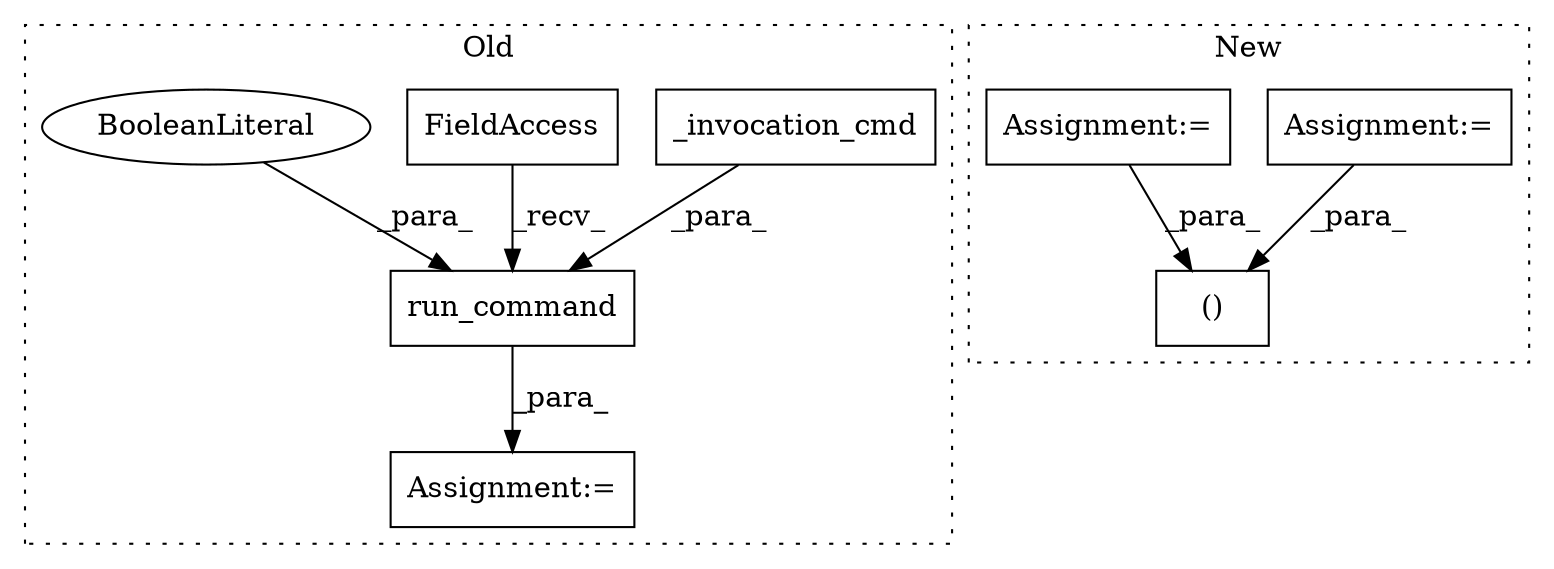 digraph G {
subgraph cluster0 {
1 [label="_invocation_cmd" a="32" s="7274" l="17" shape="box"];
3 [label="run_command" a="32" s="7257,7296" l="12,1" shape="box"];
4 [label="FieldAccess" a="22" s="7238" l="7" shape="box"];
5 [label="Assignment:=" a="7" s="7237" l="1" shape="box"];
8 [label="BooleanLiteral" a="9" s="7292" l="4" shape="ellipse"];
label = "Old";
style="dotted";
}
subgraph cluster1 {
2 [label="()" a="106" s="8802" l="48" shape="box"];
6 [label="Assignment:=" a="7" s="8506" l="6" shape="box"];
7 [label="Assignment:=" a="7" s="8411" l="6" shape="box"];
label = "New";
style="dotted";
}
1 -> 3 [label="_para_"];
3 -> 5 [label="_para_"];
4 -> 3 [label="_recv_"];
6 -> 2 [label="_para_"];
7 -> 2 [label="_para_"];
8 -> 3 [label="_para_"];
}